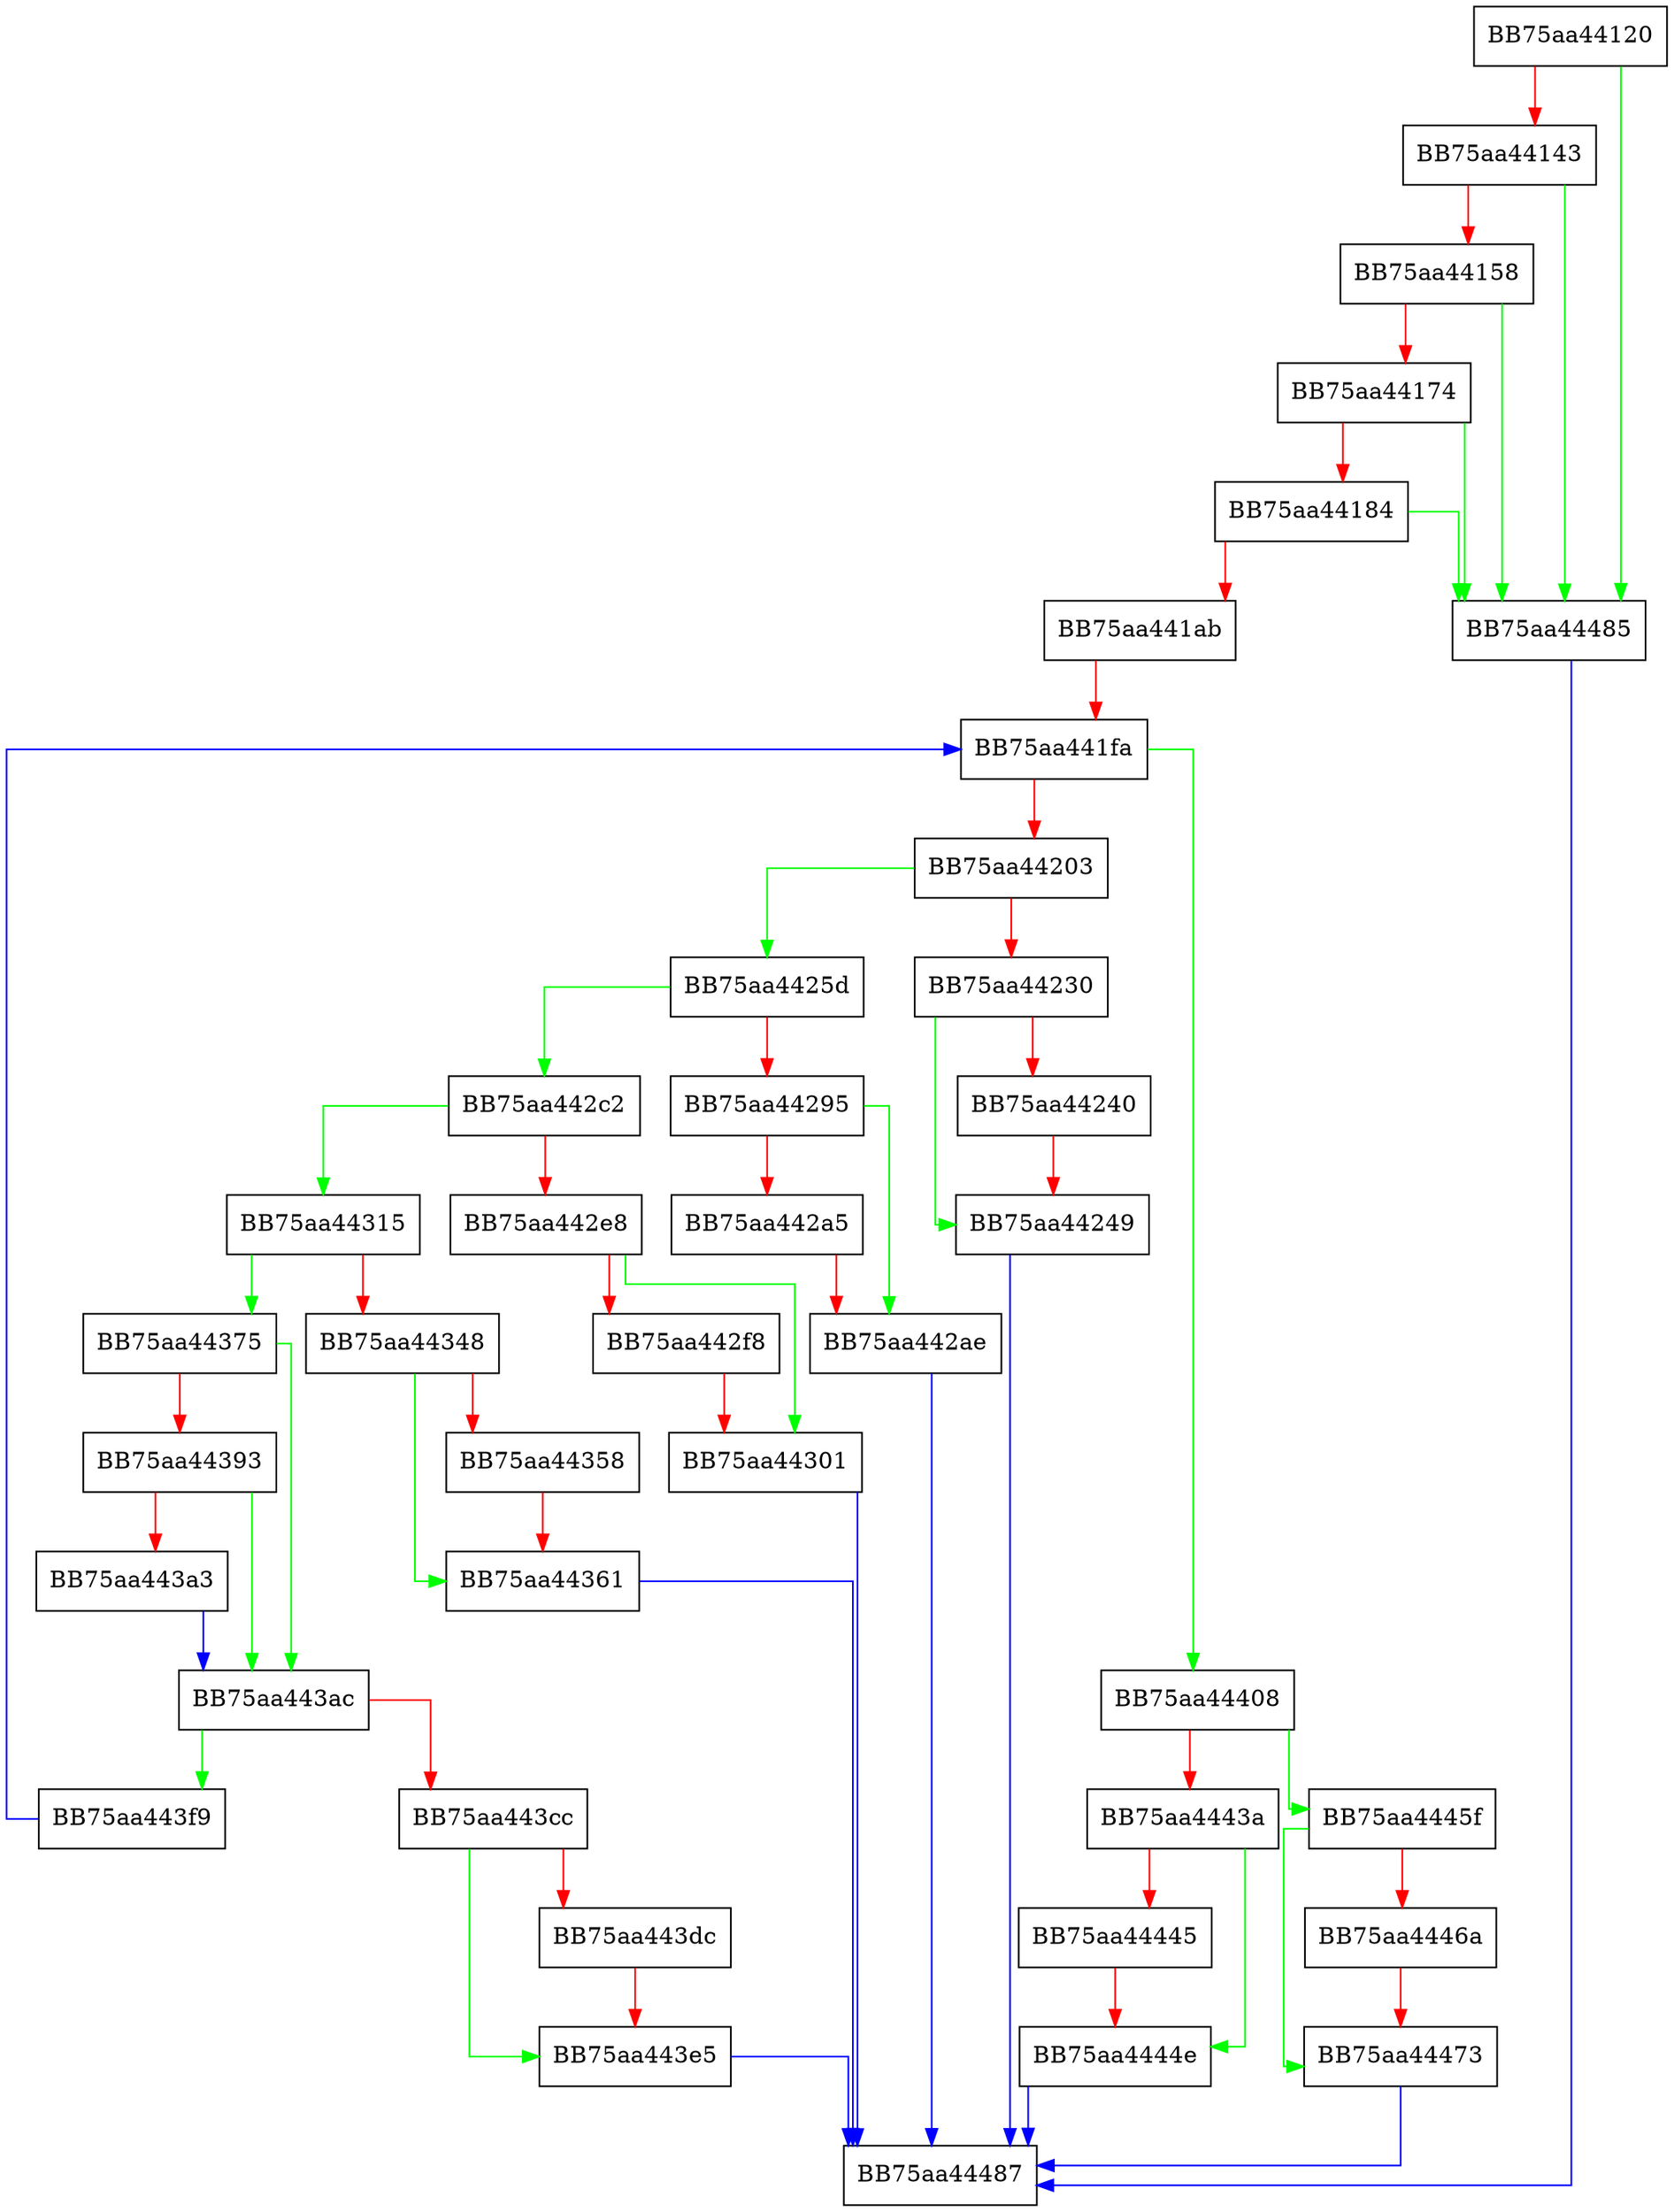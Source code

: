 digraph Decrypt {
  node [shape="box"];
  graph [splines=ortho];
  BB75aa44120 -> BB75aa44485 [color="green"];
  BB75aa44120 -> BB75aa44143 [color="red"];
  BB75aa44143 -> BB75aa44485 [color="green"];
  BB75aa44143 -> BB75aa44158 [color="red"];
  BB75aa44158 -> BB75aa44485 [color="green"];
  BB75aa44158 -> BB75aa44174 [color="red"];
  BB75aa44174 -> BB75aa44485 [color="green"];
  BB75aa44174 -> BB75aa44184 [color="red"];
  BB75aa44184 -> BB75aa44485 [color="green"];
  BB75aa44184 -> BB75aa441ab [color="red"];
  BB75aa441ab -> BB75aa441fa [color="red"];
  BB75aa441fa -> BB75aa44408 [color="green"];
  BB75aa441fa -> BB75aa44203 [color="red"];
  BB75aa44203 -> BB75aa4425d [color="green"];
  BB75aa44203 -> BB75aa44230 [color="red"];
  BB75aa44230 -> BB75aa44249 [color="green"];
  BB75aa44230 -> BB75aa44240 [color="red"];
  BB75aa44240 -> BB75aa44249 [color="red"];
  BB75aa44249 -> BB75aa44487 [color="blue"];
  BB75aa4425d -> BB75aa442c2 [color="green"];
  BB75aa4425d -> BB75aa44295 [color="red"];
  BB75aa44295 -> BB75aa442ae [color="green"];
  BB75aa44295 -> BB75aa442a5 [color="red"];
  BB75aa442a5 -> BB75aa442ae [color="red"];
  BB75aa442ae -> BB75aa44487 [color="blue"];
  BB75aa442c2 -> BB75aa44315 [color="green"];
  BB75aa442c2 -> BB75aa442e8 [color="red"];
  BB75aa442e8 -> BB75aa44301 [color="green"];
  BB75aa442e8 -> BB75aa442f8 [color="red"];
  BB75aa442f8 -> BB75aa44301 [color="red"];
  BB75aa44301 -> BB75aa44487 [color="blue"];
  BB75aa44315 -> BB75aa44375 [color="green"];
  BB75aa44315 -> BB75aa44348 [color="red"];
  BB75aa44348 -> BB75aa44361 [color="green"];
  BB75aa44348 -> BB75aa44358 [color="red"];
  BB75aa44358 -> BB75aa44361 [color="red"];
  BB75aa44361 -> BB75aa44487 [color="blue"];
  BB75aa44375 -> BB75aa443ac [color="green"];
  BB75aa44375 -> BB75aa44393 [color="red"];
  BB75aa44393 -> BB75aa443ac [color="green"];
  BB75aa44393 -> BB75aa443a3 [color="red"];
  BB75aa443a3 -> BB75aa443ac [color="blue"];
  BB75aa443ac -> BB75aa443f9 [color="green"];
  BB75aa443ac -> BB75aa443cc [color="red"];
  BB75aa443cc -> BB75aa443e5 [color="green"];
  BB75aa443cc -> BB75aa443dc [color="red"];
  BB75aa443dc -> BB75aa443e5 [color="red"];
  BB75aa443e5 -> BB75aa44487 [color="blue"];
  BB75aa443f9 -> BB75aa441fa [color="blue"];
  BB75aa44408 -> BB75aa4445f [color="green"];
  BB75aa44408 -> BB75aa4443a [color="red"];
  BB75aa4443a -> BB75aa4444e [color="green"];
  BB75aa4443a -> BB75aa44445 [color="red"];
  BB75aa44445 -> BB75aa4444e [color="red"];
  BB75aa4444e -> BB75aa44487 [color="blue"];
  BB75aa4445f -> BB75aa44473 [color="green"];
  BB75aa4445f -> BB75aa4446a [color="red"];
  BB75aa4446a -> BB75aa44473 [color="red"];
  BB75aa44473 -> BB75aa44487 [color="blue"];
  BB75aa44485 -> BB75aa44487 [color="blue"];
}